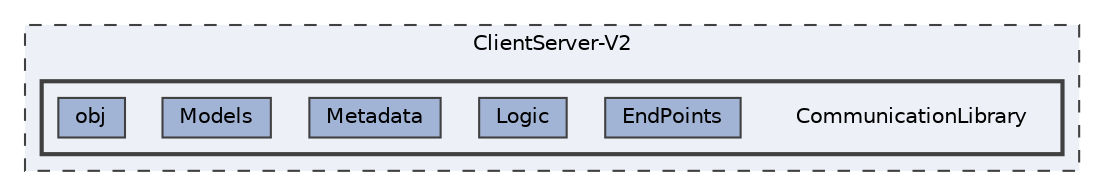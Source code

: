 digraph "C:/Users/m4ss/source/repos/mssevov18/ClientServerAPI/ClientServer-V2/CommunicationLibrary"
{
 // LATEX_PDF_SIZE
  bgcolor="transparent";
  edge [fontname=Helvetica,fontsize=10,labelfontname=Helvetica,labelfontsize=10];
  node [fontname=Helvetica,fontsize=10,shape=box,height=0.2,width=0.4];
  compound=true
  subgraph clusterdir_48d2ab0675f1f4006b5918e81cb0368a {
    graph [ bgcolor="#edf0f7", pencolor="grey25", label="ClientServer-V2", fontname=Helvetica,fontsize=10 style="filled,dashed", URL="dir_48d2ab0675f1f4006b5918e81cb0368a.html",tooltip=""]
  subgraph clusterdir_5c0219449369723cba3aceac1869d748 {
    graph [ bgcolor="#edf0f7", pencolor="grey25", label="", fontname=Helvetica,fontsize=10 style="filled,bold", URL="dir_5c0219449369723cba3aceac1869d748.html",tooltip=""]
    dir_5c0219449369723cba3aceac1869d748 [shape=plaintext, label="CommunicationLibrary"];
  dir_a9817d8ee7ce9fee1513b87711af81ee [label="EndPoints", fillcolor="#a2b4d6", color="grey25", style="filled", URL="dir_a9817d8ee7ce9fee1513b87711af81ee.html",tooltip=""];
  dir_639236d22588ce88afdb608b42613e77 [label="Logic", fillcolor="#a2b4d6", color="grey25", style="filled", URL="dir_639236d22588ce88afdb608b42613e77.html",tooltip=""];
  dir_ec3aeb41290f700386d1b32698390102 [label="Metadata", fillcolor="#a2b4d6", color="grey25", style="filled", URL="dir_ec3aeb41290f700386d1b32698390102.html",tooltip=""];
  dir_6894902e8071dad9c47a17a02e5c7f6f [label="Models", fillcolor="#a2b4d6", color="grey25", style="filled", URL="dir_6894902e8071dad9c47a17a02e5c7f6f.html",tooltip=""];
  dir_a5e3b326ad617c8ca7146d69170a598e [label="obj", fillcolor="#a2b4d6", color="grey25", style="filled", URL="dir_a5e3b326ad617c8ca7146d69170a598e.html",tooltip=""];
  }
  }
}

